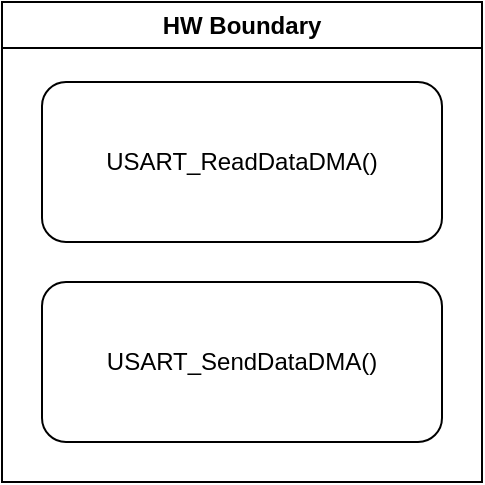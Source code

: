<mxfile>
    <diagram id="se0_MzARPhzz7LIHcKkH" name="Page-1">
        <mxGraphModel dx="1058" dy="773" grid="1" gridSize="10" guides="1" tooltips="1" connect="1" arrows="1" fold="1" page="1" pageScale="1" pageWidth="1169" pageHeight="827" math="0" shadow="0">
            <root>
                <mxCell id="0"/>
                <mxCell id="1" parent="0"/>
                <mxCell id="2" value="HW Boundary" style="swimlane;whiteSpace=wrap;html=1;" vertex="1" parent="1">
                    <mxGeometry x="80" y="90" width="240" height="240" as="geometry"/>
                </mxCell>
                <mxCell id="3" value="USART_ReadDataDMA()" style="rounded=1;whiteSpace=wrap;html=1;" vertex="1" parent="2">
                    <mxGeometry x="20" y="40" width="200" height="80" as="geometry"/>
                </mxCell>
                <mxCell id="4" value="USART_SendDataDMA()" style="rounded=1;whiteSpace=wrap;html=1;" vertex="1" parent="2">
                    <mxGeometry x="20" y="140" width="200" height="80" as="geometry"/>
                </mxCell>
            </root>
        </mxGraphModel>
    </diagram>
</mxfile>